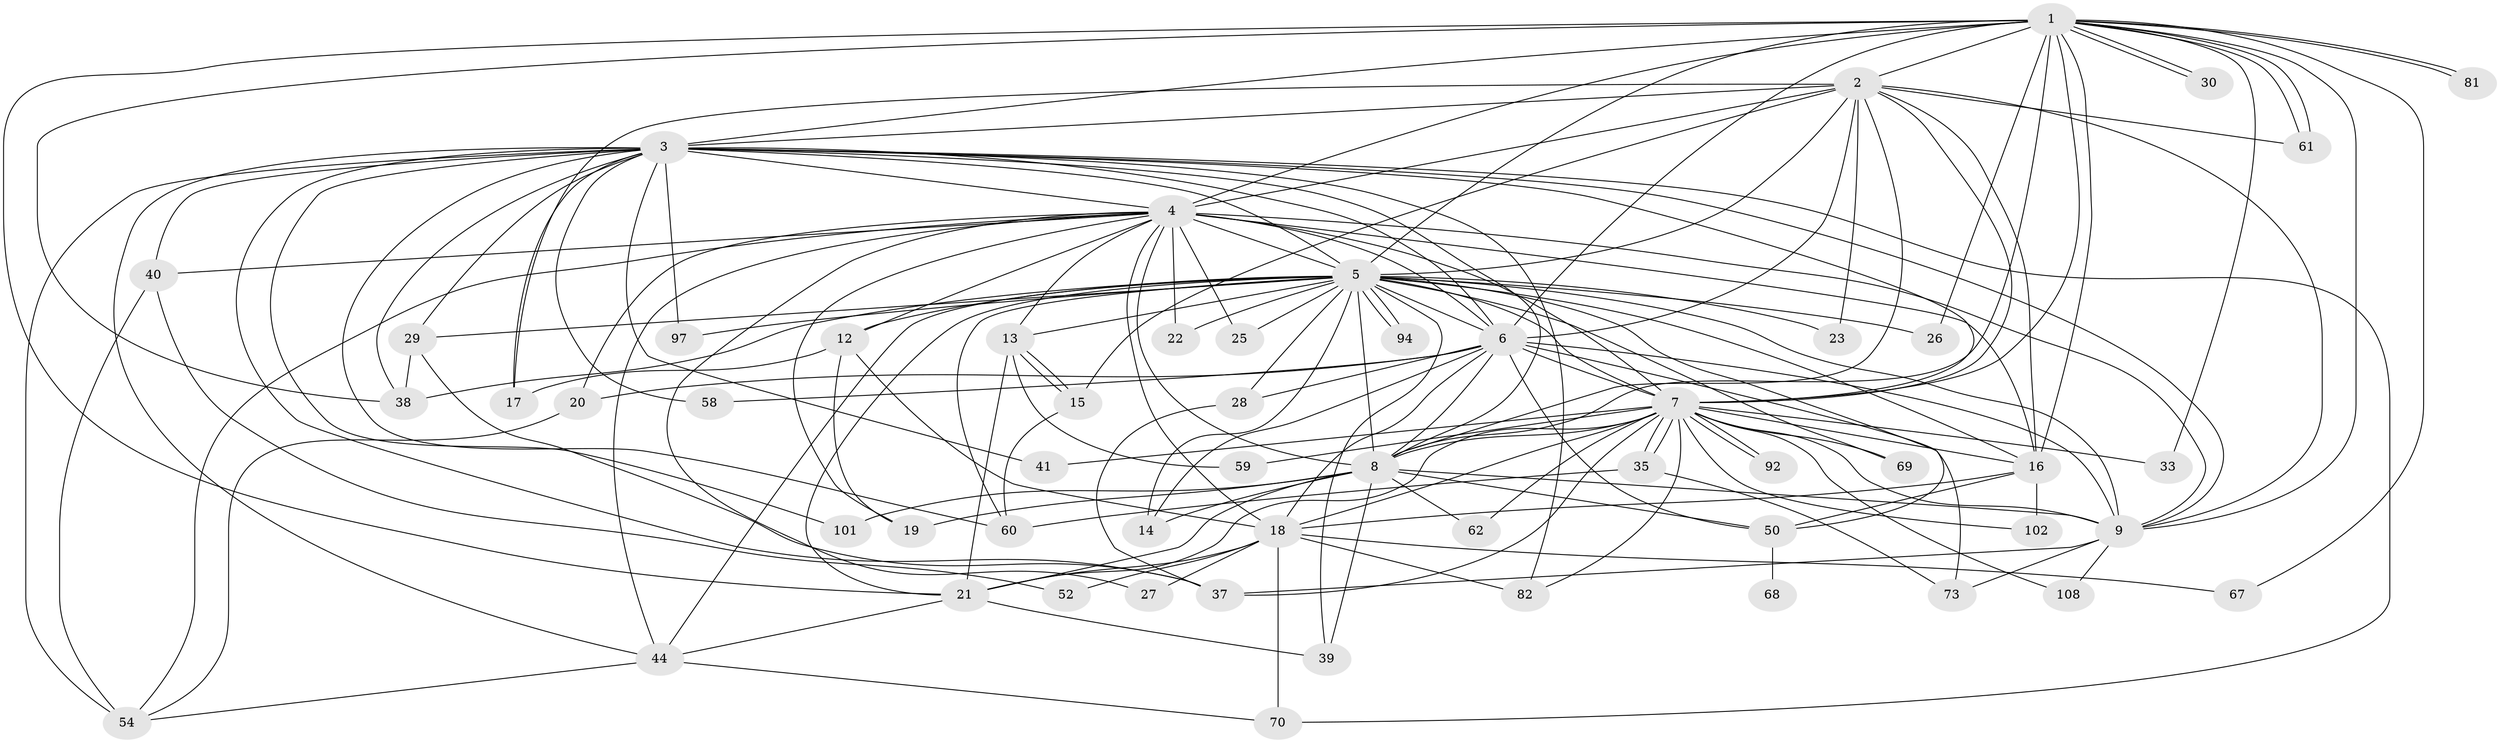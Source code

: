 // original degree distribution, {23: 0.017699115044247787, 14: 0.008849557522123894, 25: 0.008849557522123894, 30: 0.008849557522123894, 16: 0.008849557522123894, 28: 0.008849557522123894, 18: 0.008849557522123894, 13: 0.008849557522123894, 22: 0.008849557522123894, 3: 0.24778761061946902, 5: 0.04424778761061947, 9: 0.008849557522123894, 4: 0.07079646017699115, 6: 0.02654867256637168, 8: 0.008849557522123894, 2: 0.504424778761062}
// Generated by graph-tools (version 1.1) at 2025/14/03/09/25 04:14:00]
// undirected, 56 vertices, 162 edges
graph export_dot {
graph [start="1"]
  node [color=gray90,style=filled];
  1;
  2;
  3;
  4;
  5 [super="+11+87+76+71+99+100+10"];
  6;
  7;
  8;
  9;
  12;
  13;
  14;
  15 [super="+46"];
  16 [super="+32"];
  17 [super="+55"];
  18 [super="+96+36+45+57"];
  19 [super="+31"];
  20;
  21 [super="+24+42+56"];
  22 [super="+34"];
  23;
  25;
  26;
  27;
  28 [super="+83"];
  29;
  30;
  33;
  35 [super="+88"];
  37 [super="+84+64"];
  38 [super="+63"];
  39 [super="+47"];
  40 [super="+93"];
  41;
  44 [super="+49"];
  50 [super="+51"];
  52;
  54 [super="+77"];
  58;
  59 [super="+113"];
  60;
  61 [super="+80"];
  62 [super="+86"];
  67;
  68;
  69;
  70;
  73;
  81;
  82;
  92;
  94;
  97;
  101;
  102;
  108;
  1 -- 2;
  1 -- 3;
  1 -- 4;
  1 -- 5 [weight=4];
  1 -- 6;
  1 -- 7;
  1 -- 8;
  1 -- 9;
  1 -- 21;
  1 -- 26;
  1 -- 30;
  1 -- 30;
  1 -- 33;
  1 -- 38;
  1 -- 61;
  1 -- 61;
  1 -- 67;
  1 -- 81;
  1 -- 81;
  1 -- 16;
  2 -- 3;
  2 -- 4;
  2 -- 5 [weight=2];
  2 -- 6;
  2 -- 7;
  2 -- 8;
  2 -- 9;
  2 -- 17;
  2 -- 23;
  2 -- 15;
  2 -- 61;
  2 -- 16;
  3 -- 4;
  3 -- 5 [weight=3];
  3 -- 6;
  3 -- 7;
  3 -- 8;
  3 -- 9;
  3 -- 17;
  3 -- 29;
  3 -- 38;
  3 -- 40;
  3 -- 41;
  3 -- 44;
  3 -- 58;
  3 -- 60;
  3 -- 70;
  3 -- 82;
  3 -- 97;
  3 -- 101;
  3 -- 37;
  3 -- 54 [weight=2];
  4 -- 5 [weight=3];
  4 -- 6;
  4 -- 7;
  4 -- 8;
  4 -- 9;
  4 -- 12;
  4 -- 13;
  4 -- 18;
  4 -- 19;
  4 -- 20;
  4 -- 22 [weight=2];
  4 -- 25;
  4 -- 27;
  4 -- 40;
  4 -- 54;
  4 -- 44;
  4 -- 16;
  5 -- 6 [weight=2];
  5 -- 7 [weight=3];
  5 -- 8 [weight=4];
  5 -- 9 [weight=3];
  5 -- 12;
  5 -- 22;
  5 -- 23;
  5 -- 29;
  5 -- 39;
  5 -- 44 [weight=3];
  5 -- 69;
  5 -- 94;
  5 -- 94;
  5 -- 21;
  5 -- 26;
  5 -- 13 [weight=3];
  5 -- 97;
  5 -- 14;
  5 -- 28;
  5 -- 16 [weight=3];
  5 -- 50;
  5 -- 25;
  5 -- 60;
  5 -- 38;
  6 -- 7;
  6 -- 8;
  6 -- 9;
  6 -- 14;
  6 -- 18;
  6 -- 20;
  6 -- 28;
  6 -- 50;
  6 -- 58;
  6 -- 73;
  7 -- 8;
  7 -- 9;
  7 -- 16;
  7 -- 33;
  7 -- 35;
  7 -- 35;
  7 -- 37 [weight=2];
  7 -- 41;
  7 -- 59;
  7 -- 62 [weight=2];
  7 -- 69;
  7 -- 82;
  7 -- 92;
  7 -- 92;
  7 -- 102;
  7 -- 108;
  7 -- 18;
  7 -- 21;
  8 -- 9;
  8 -- 14;
  8 -- 19;
  8 -- 50;
  8 -- 62;
  8 -- 101;
  8 -- 39;
  8 -- 21;
  9 -- 37;
  9 -- 73;
  9 -- 108;
  12 -- 19;
  12 -- 17;
  12 -- 18;
  13 -- 15;
  13 -- 15;
  13 -- 21;
  13 -- 59 [weight=2];
  15 -- 60;
  16 -- 102;
  16 -- 50;
  16 -- 18;
  18 -- 27;
  18 -- 67;
  18 -- 82;
  18 -- 21;
  18 -- 52;
  18 -- 70;
  20 -- 54;
  21 -- 39;
  21 -- 44;
  28 -- 37;
  29 -- 37;
  29 -- 38;
  35 -- 73;
  35 -- 60;
  40 -- 52;
  40 -- 54;
  44 -- 54;
  44 -- 70;
  50 -- 68 [weight=2];
}
